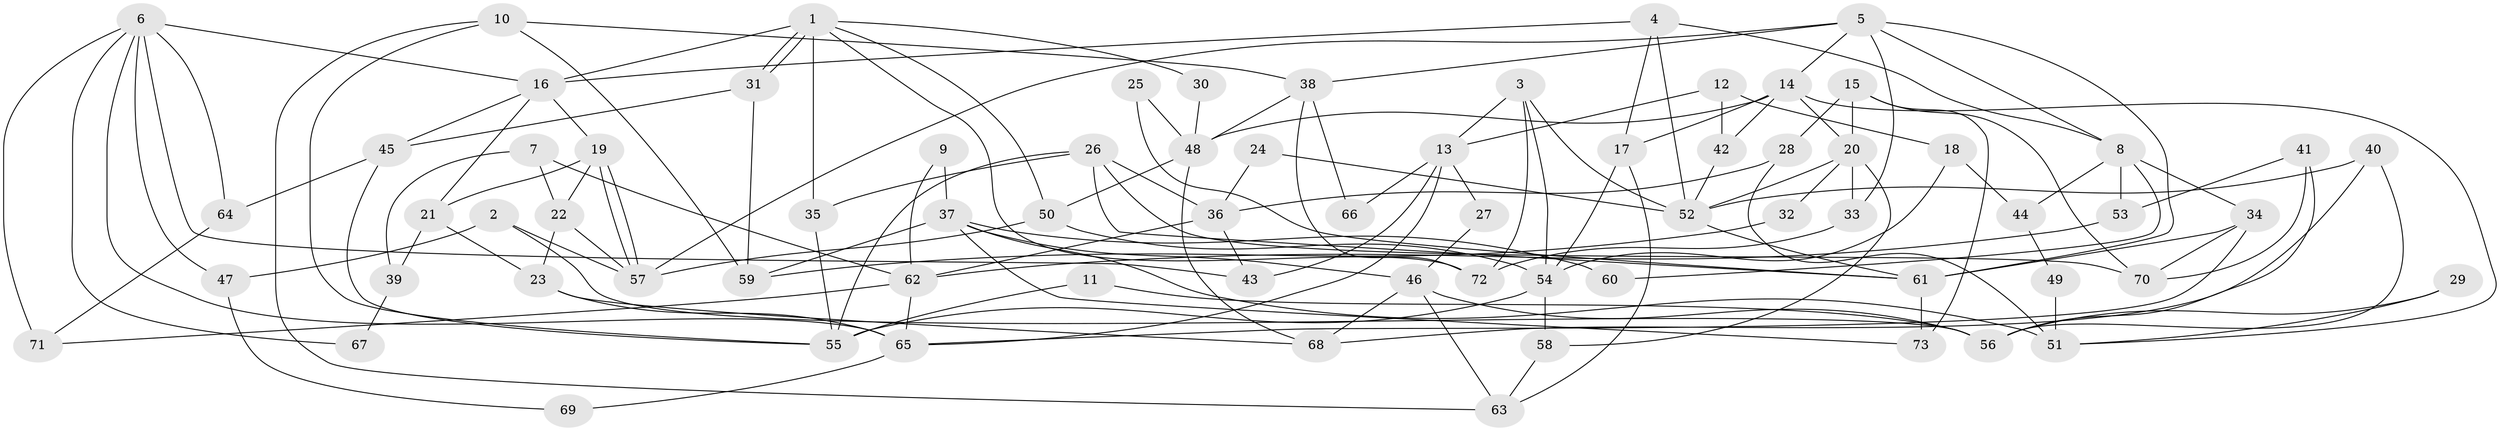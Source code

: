 // coarse degree distribution, {8: 0.15217391304347827, 3: 0.21739130434782608, 4: 0.08695652173913043, 6: 0.15217391304347827, 2: 0.13043478260869565, 7: 0.06521739130434782, 5: 0.17391304347826086, 9: 0.021739130434782608}
// Generated by graph-tools (version 1.1) at 2025/41/03/06/25 10:41:58]
// undirected, 73 vertices, 146 edges
graph export_dot {
graph [start="1"]
  node [color=gray90,style=filled];
  1;
  2;
  3;
  4;
  5;
  6;
  7;
  8;
  9;
  10;
  11;
  12;
  13;
  14;
  15;
  16;
  17;
  18;
  19;
  20;
  21;
  22;
  23;
  24;
  25;
  26;
  27;
  28;
  29;
  30;
  31;
  32;
  33;
  34;
  35;
  36;
  37;
  38;
  39;
  40;
  41;
  42;
  43;
  44;
  45;
  46;
  47;
  48;
  49;
  50;
  51;
  52;
  53;
  54;
  55;
  56;
  57;
  58;
  59;
  60;
  61;
  62;
  63;
  64;
  65;
  66;
  67;
  68;
  69;
  70;
  71;
  72;
  73;
  1 -- 31;
  1 -- 31;
  1 -- 50;
  1 -- 16;
  1 -- 30;
  1 -- 35;
  1 -- 72;
  2 -- 57;
  2 -- 56;
  2 -- 47;
  3 -- 54;
  3 -- 72;
  3 -- 13;
  3 -- 52;
  4 -- 17;
  4 -- 8;
  4 -- 16;
  4 -- 52;
  5 -- 38;
  5 -- 61;
  5 -- 8;
  5 -- 14;
  5 -- 33;
  5 -- 57;
  6 -- 64;
  6 -- 16;
  6 -- 43;
  6 -- 47;
  6 -- 65;
  6 -- 67;
  6 -- 71;
  7 -- 62;
  7 -- 22;
  7 -- 39;
  8 -- 53;
  8 -- 34;
  8 -- 44;
  8 -- 60;
  9 -- 62;
  9 -- 37;
  10 -- 59;
  10 -- 38;
  10 -- 55;
  10 -- 63;
  11 -- 55;
  11 -- 56;
  12 -- 42;
  12 -- 13;
  12 -- 18;
  13 -- 65;
  13 -- 27;
  13 -- 43;
  13 -- 66;
  14 -- 20;
  14 -- 17;
  14 -- 42;
  14 -- 48;
  14 -- 51;
  15 -- 70;
  15 -- 20;
  15 -- 28;
  15 -- 73;
  16 -- 19;
  16 -- 21;
  16 -- 45;
  17 -- 54;
  17 -- 63;
  18 -- 54;
  18 -- 44;
  19 -- 57;
  19 -- 57;
  19 -- 21;
  19 -- 22;
  20 -- 58;
  20 -- 52;
  20 -- 32;
  20 -- 33;
  21 -- 23;
  21 -- 39;
  22 -- 57;
  22 -- 23;
  23 -- 65;
  23 -- 68;
  24 -- 52;
  24 -- 36;
  25 -- 61;
  25 -- 48;
  26 -- 61;
  26 -- 35;
  26 -- 36;
  26 -- 55;
  26 -- 70;
  27 -- 46;
  28 -- 36;
  28 -- 51;
  29 -- 56;
  29 -- 51;
  30 -- 48;
  31 -- 45;
  31 -- 59;
  32 -- 59;
  33 -- 72;
  34 -- 65;
  34 -- 61;
  34 -- 70;
  35 -- 55;
  36 -- 43;
  36 -- 62;
  37 -- 73;
  37 -- 51;
  37 -- 46;
  37 -- 59;
  37 -- 60;
  38 -- 72;
  38 -- 48;
  38 -- 66;
  39 -- 67;
  40 -- 68;
  40 -- 52;
  40 -- 56;
  41 -- 70;
  41 -- 56;
  41 -- 53;
  42 -- 52;
  44 -- 49;
  45 -- 55;
  45 -- 64;
  46 -- 63;
  46 -- 56;
  46 -- 68;
  47 -- 69;
  48 -- 68;
  48 -- 50;
  49 -- 51;
  50 -- 57;
  50 -- 54;
  52 -- 61;
  53 -- 62;
  54 -- 55;
  54 -- 58;
  58 -- 63;
  61 -- 73;
  62 -- 65;
  62 -- 71;
  64 -- 71;
  65 -- 69;
}
